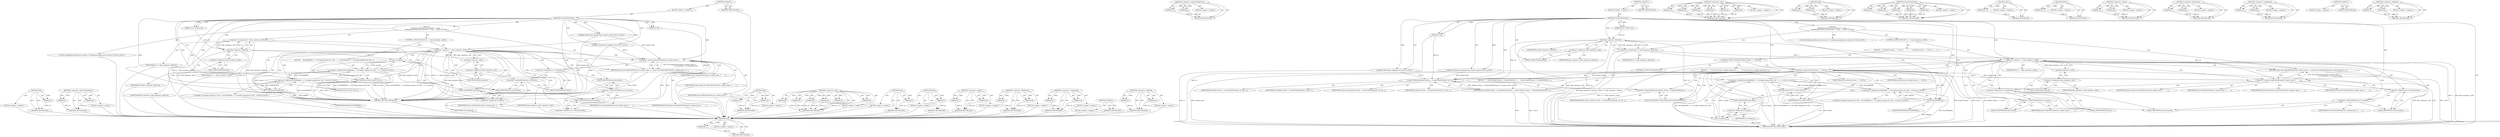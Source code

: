 digraph "&lt;operator&gt;.shiftLeft" {
vulnerable_108 [label=<(METHOD,end)>];
vulnerable_109 [label=<(PARAM,p1)>];
vulnerable_110 [label=<(BLOCK,&lt;empty&gt;,&lt;empty&gt;)>];
vulnerable_111 [label=<(METHOD_RETURN,ANY)>];
vulnerable_134 [label=<(METHOD,&lt;operator&gt;.indirectFieldAccess)>];
vulnerable_135 [label=<(PARAM,p1)>];
vulnerable_136 [label=<(PARAM,p2)>];
vulnerable_137 [label=<(BLOCK,&lt;empty&gt;,&lt;empty&gt;)>];
vulnerable_138 [label=<(METHOD_RETURN,ANY)>];
vulnerable_6 [label=<(METHOD,&lt;global&gt;)<SUB>1</SUB>>];
vulnerable_7 [label=<(BLOCK,&lt;empty&gt;,&lt;empty&gt;)<SUB>1</SUB>>];
vulnerable_8 [label=<(METHOD,CreateURLFetcher)<SUB>1</SUB>>];
vulnerable_9 [label=<(PARAM,int id)<SUB>2</SUB>>];
vulnerable_10 [label=<(PARAM,const GURL&amp; url)<SUB>3</SUB>>];
vulnerable_11 [label="<(PARAM,URLFetcher::RequestType request_type)<SUB>4</SUB>>"];
vulnerable_12 [label="<(PARAM,URLFetcher::Delegate* d)<SUB>5</SUB>>"];
vulnerable_13 [label="<(BLOCK,{
   FakeResponseMap::const_iterator it = fake_...,{
   FakeResponseMap::const_iterator it = fake_...)<SUB>5</SUB>>"];
vulnerable_14 [label="<(LOCAL,FakeResponseMap.const_iterator it: FakeResponseMap.const_iterator)<SUB>6</SUB>>"];
vulnerable_15 [label=<(&lt;operator&gt;.assignment,it = fake_responses_.find(url))<SUB>6</SUB>>];
vulnerable_16 [label=<(IDENTIFIER,it,it = fake_responses_.find(url))<SUB>6</SUB>>];
vulnerable_17 [label=<(find,fake_responses_.find(url))<SUB>6</SUB>>];
vulnerable_18 [label=<(&lt;operator&gt;.fieldAccess,fake_responses_.find)<SUB>6</SUB>>];
vulnerable_19 [label=<(IDENTIFIER,fake_responses_,fake_responses_.find(url))<SUB>6</SUB>>];
vulnerable_20 [label=<(FIELD_IDENTIFIER,find,find)<SUB>6</SUB>>];
vulnerable_21 [label=<(IDENTIFIER,url,fake_responses_.find(url))<SUB>6</SUB>>];
vulnerable_22 [label=<(CONTROL_STRUCTURE,IF,if (it == fake_responses_.end()))<SUB>7</SUB>>];
vulnerable_23 [label=<(&lt;operator&gt;.equals,it == fake_responses_.end())<SUB>7</SUB>>];
vulnerable_24 [label=<(IDENTIFIER,it,it == fake_responses_.end())<SUB>7</SUB>>];
vulnerable_25 [label=<(end,fake_responses_.end())<SUB>7</SUB>>];
vulnerable_26 [label=<(&lt;operator&gt;.fieldAccess,fake_responses_.end)<SUB>7</SUB>>];
vulnerable_27 [label=<(IDENTIFIER,fake_responses_,fake_responses_.end())<SUB>7</SUB>>];
vulnerable_28 [label=<(FIELD_IDENTIFIER,end,end)<SUB>7</SUB>>];
vulnerable_29 [label=<(BLOCK,{
    DLOG(ERROR) &lt;&lt; &quot;No baked response for URL...,{
    DLOG(ERROR) &lt;&lt; &quot;No baked response for URL...)<SUB>7</SUB>>];
vulnerable_30 [label="<(&lt;operator&gt;.shiftLeft,DLOG(ERROR) &lt;&lt; &quot;No baked response for URL: &quot; &lt;&lt;...)<SUB>8</SUB>>"];
vulnerable_31 [label="<(&lt;operator&gt;.shiftLeft,DLOG(ERROR) &lt;&lt; &quot;No baked response for URL: &quot;)<SUB>8</SUB>>"];
vulnerable_32 [label=<(DLOG,DLOG(ERROR))<SUB>8</SUB>>];
vulnerable_33 [label=<(IDENTIFIER,ERROR,DLOG(ERROR))<SUB>8</SUB>>];
vulnerable_34 [label="<(LITERAL,&quot;No baked response for URL: &quot;,DLOG(ERROR) &lt;&lt; &quot;No baked response for URL: &quot;)<SUB>8</SUB>>"];
vulnerable_35 [label=<(spec,url.spec())<SUB>8</SUB>>];
vulnerable_36 [label=<(&lt;operator&gt;.fieldAccess,url.spec)<SUB>8</SUB>>];
vulnerable_37 [label=<(IDENTIFIER,url,url.spec())<SUB>8</SUB>>];
vulnerable_38 [label=<(FIELD_IDENTIFIER,spec,spec)<SUB>8</SUB>>];
vulnerable_39 [label=<(RETURN,return NULL;,return NULL;)<SUB>9</SUB>>];
vulnerable_40 [label=<(IDENTIFIER,NULL,return NULL;)<SUB>9</SUB>>];
vulnerable_41 [label=<(RETURN,return new FakeURLFetcher(url, request_type, d,...,return new FakeURLFetcher(url, request_type, d,...)<SUB>11</SUB>>];
vulnerable_42 [label=<(&lt;operator&gt;.new,new FakeURLFetcher(url, request_type, d,
      ...)<SUB>11</SUB>>];
vulnerable_43 [label=<(IDENTIFIER,FakeURLFetcher,new FakeURLFetcher(url, request_type, d,
      ...)<SUB>11</SUB>>];
vulnerable_44 [label=<(IDENTIFIER,url,new FakeURLFetcher(url, request_type, d,
      ...)<SUB>11</SUB>>];
vulnerable_45 [label=<(IDENTIFIER,request_type,new FakeURLFetcher(url, request_type, d,
      ...)<SUB>11</SUB>>];
vulnerable_46 [label=<(IDENTIFIER,d,new FakeURLFetcher(url, request_type, d,
      ...)<SUB>11</SUB>>];
vulnerable_47 [label=<(&lt;operator&gt;.fieldAccess,it-&gt;second.first)<SUB>12</SUB>>];
vulnerable_48 [label=<(&lt;operator&gt;.indirectFieldAccess,it-&gt;second)<SUB>12</SUB>>];
vulnerable_49 [label=<(IDENTIFIER,it,new FakeURLFetcher(url, request_type, d,
      ...)<SUB>12</SUB>>];
vulnerable_50 [label=<(FIELD_IDENTIFIER,second,second)<SUB>12</SUB>>];
vulnerable_51 [label=<(FIELD_IDENTIFIER,first,first)<SUB>12</SUB>>];
vulnerable_52 [label=<(&lt;operator&gt;.fieldAccess,it-&gt;second.second)<SUB>12</SUB>>];
vulnerable_53 [label=<(&lt;operator&gt;.indirectFieldAccess,it-&gt;second)<SUB>12</SUB>>];
vulnerable_54 [label=<(IDENTIFIER,it,new FakeURLFetcher(url, request_type, d,
      ...)<SUB>12</SUB>>];
vulnerable_55 [label=<(FIELD_IDENTIFIER,second,second)<SUB>12</SUB>>];
vulnerable_56 [label=<(FIELD_IDENTIFIER,second,second)<SUB>12</SUB>>];
vulnerable_57 [label=<(METHOD_RETURN,URLFetcher)<SUB>1</SUB>>];
vulnerable_59 [label=<(METHOD_RETURN,ANY)<SUB>1</SUB>>];
vulnerable_93 [label=<(METHOD,find)>];
vulnerable_94 [label=<(PARAM,p1)>];
vulnerable_95 [label=<(PARAM,p2)>];
vulnerable_96 [label=<(BLOCK,&lt;empty&gt;,&lt;empty&gt;)>];
vulnerable_97 [label=<(METHOD_RETURN,ANY)>];
vulnerable_125 [label=<(METHOD,&lt;operator&gt;.new)>];
vulnerable_126 [label=<(PARAM,p1)>];
vulnerable_127 [label=<(PARAM,p2)>];
vulnerable_128 [label=<(PARAM,p3)>];
vulnerable_129 [label=<(PARAM,p4)>];
vulnerable_130 [label=<(PARAM,p5)>];
vulnerable_131 [label=<(PARAM,p6)>];
vulnerable_132 [label=<(BLOCK,&lt;empty&gt;,&lt;empty&gt;)>];
vulnerable_133 [label=<(METHOD_RETURN,ANY)>];
vulnerable_121 [label=<(METHOD,spec)>];
vulnerable_122 [label=<(PARAM,p1)>];
vulnerable_123 [label=<(BLOCK,&lt;empty&gt;,&lt;empty&gt;)>];
vulnerable_124 [label=<(METHOD_RETURN,ANY)>];
vulnerable_117 [label=<(METHOD,DLOG)>];
vulnerable_118 [label=<(PARAM,p1)>];
vulnerable_119 [label=<(BLOCK,&lt;empty&gt;,&lt;empty&gt;)>];
vulnerable_120 [label=<(METHOD_RETURN,ANY)>];
vulnerable_103 [label=<(METHOD,&lt;operator&gt;.equals)>];
vulnerable_104 [label=<(PARAM,p1)>];
vulnerable_105 [label=<(PARAM,p2)>];
vulnerable_106 [label=<(BLOCK,&lt;empty&gt;,&lt;empty&gt;)>];
vulnerable_107 [label=<(METHOD_RETURN,ANY)>];
vulnerable_98 [label=<(METHOD,&lt;operator&gt;.fieldAccess)>];
vulnerable_99 [label=<(PARAM,p1)>];
vulnerable_100 [label=<(PARAM,p2)>];
vulnerable_101 [label=<(BLOCK,&lt;empty&gt;,&lt;empty&gt;)>];
vulnerable_102 [label=<(METHOD_RETURN,ANY)>];
vulnerable_88 [label=<(METHOD,&lt;operator&gt;.assignment)>];
vulnerable_89 [label=<(PARAM,p1)>];
vulnerable_90 [label=<(PARAM,p2)>];
vulnerable_91 [label=<(BLOCK,&lt;empty&gt;,&lt;empty&gt;)>];
vulnerable_92 [label=<(METHOD_RETURN,ANY)>];
vulnerable_82 [label=<(METHOD,&lt;global&gt;)<SUB>1</SUB>>];
vulnerable_83 [label=<(BLOCK,&lt;empty&gt;,&lt;empty&gt;)>];
vulnerable_84 [label=<(METHOD_RETURN,ANY)>];
vulnerable_112 [label=<(METHOD,&lt;operator&gt;.shiftLeft)>];
vulnerable_113 [label=<(PARAM,p1)>];
vulnerable_114 [label=<(PARAM,p2)>];
vulnerable_115 [label=<(BLOCK,&lt;empty&gt;,&lt;empty&gt;)>];
vulnerable_116 [label=<(METHOD_RETURN,ANY)>];
fixed_124 [label=<(METHOD,end)>];
fixed_125 [label=<(PARAM,p1)>];
fixed_126 [label=<(BLOCK,&lt;empty&gt;,&lt;empty&gt;)>];
fixed_127 [label=<(METHOD_RETURN,ANY)>];
fixed_149 [label=<(METHOD,&lt;operator&gt;.indirectFieldAccess)>];
fixed_150 [label=<(PARAM,p1)>];
fixed_151 [label=<(PARAM,p2)>];
fixed_152 [label=<(BLOCK,&lt;empty&gt;,&lt;empty&gt;)>];
fixed_153 [label=<(METHOD_RETURN,ANY)>];
fixed_6 [label=<(METHOD,&lt;global&gt;)<SUB>1</SUB>>];
fixed_7 [label=<(BLOCK,&lt;empty&gt;,&lt;empty&gt;)<SUB>1</SUB>>];
fixed_8 [label=<(METHOD,CreateURLFetcher)<SUB>1</SUB>>];
fixed_9 [label=<(PARAM,int id)<SUB>2</SUB>>];
fixed_10 [label=<(PARAM,const GURL&amp; url)<SUB>3</SUB>>];
fixed_11 [label="<(PARAM,URLFetcher::RequestType request_type)<SUB>4</SUB>>"];
fixed_12 [label="<(PARAM,URLFetcher::Delegate* d)<SUB>5</SUB>>"];
fixed_13 [label="<(BLOCK,{
   FakeResponseMap::const_iterator it = fake_...,{
   FakeResponseMap::const_iterator it = fake_...)<SUB>5</SUB>>"];
fixed_14 [label="<(LOCAL,FakeResponseMap.const_iterator it: FakeResponseMap.const_iterator)<SUB>6</SUB>>"];
fixed_15 [label=<(&lt;operator&gt;.assignment,it = fake_responses_.find(url))<SUB>6</SUB>>];
fixed_16 [label=<(IDENTIFIER,it,it = fake_responses_.find(url))<SUB>6</SUB>>];
fixed_17 [label=<(find,fake_responses_.find(url))<SUB>6</SUB>>];
fixed_18 [label=<(&lt;operator&gt;.fieldAccess,fake_responses_.find)<SUB>6</SUB>>];
fixed_19 [label=<(IDENTIFIER,fake_responses_,fake_responses_.find(url))<SUB>6</SUB>>];
fixed_20 [label=<(FIELD_IDENTIFIER,find,find)<SUB>6</SUB>>];
fixed_21 [label=<(IDENTIFIER,url,fake_responses_.find(url))<SUB>6</SUB>>];
fixed_22 [label=<(CONTROL_STRUCTURE,IF,if (it == fake_responses_.end()))<SUB>7</SUB>>];
fixed_23 [label=<(&lt;operator&gt;.equals,it == fake_responses_.end())<SUB>7</SUB>>];
fixed_24 [label=<(IDENTIFIER,it,it == fake_responses_.end())<SUB>7</SUB>>];
fixed_25 [label=<(end,fake_responses_.end())<SUB>7</SUB>>];
fixed_26 [label=<(&lt;operator&gt;.fieldAccess,fake_responses_.end)<SUB>7</SUB>>];
fixed_27 [label=<(IDENTIFIER,fake_responses_,fake_responses_.end())<SUB>7</SUB>>];
fixed_28 [label=<(FIELD_IDENTIFIER,end,end)<SUB>7</SUB>>];
fixed_29 [label=<(BLOCK,{
    if (default_factory_ == NULL) {
      // ...,{
    if (default_factory_ == NULL) {
      // ...)<SUB>7</SUB>>];
fixed_30 [label=<(CONTROL_STRUCTURE,IF,if (default_factory_ == NULL))<SUB>8</SUB>>];
fixed_31 [label=<(&lt;operator&gt;.equals,default_factory_ == NULL)<SUB>8</SUB>>];
fixed_32 [label=<(IDENTIFIER,default_factory_,default_factory_ == NULL)<SUB>8</SUB>>];
fixed_33 [label=<(IDENTIFIER,NULL,default_factory_ == NULL)<SUB>8</SUB>>];
fixed_34 [label=<(BLOCK,{
      // If we don't have a baked response fo...,{
      // If we don't have a baked response fo...)<SUB>8</SUB>>];
fixed_35 [label="<(&lt;operator&gt;.shiftLeft,DLOG(ERROR) &lt;&lt; &quot;No baked response for URL: &quot; &lt;&lt;...)<SUB>10</SUB>>"];
fixed_36 [label="<(&lt;operator&gt;.shiftLeft,DLOG(ERROR) &lt;&lt; &quot;No baked response for URL: &quot;)<SUB>10</SUB>>"];
fixed_37 [label=<(DLOG,DLOG(ERROR))<SUB>10</SUB>>];
fixed_38 [label=<(IDENTIFIER,ERROR,DLOG(ERROR))<SUB>10</SUB>>];
fixed_39 [label="<(LITERAL,&quot;No baked response for URL: &quot;,DLOG(ERROR) &lt;&lt; &quot;No baked response for URL: &quot;)<SUB>10</SUB>>"];
fixed_40 [label=<(spec,url.spec())<SUB>10</SUB>>];
fixed_41 [label=<(&lt;operator&gt;.fieldAccess,url.spec)<SUB>10</SUB>>];
fixed_42 [label=<(IDENTIFIER,url,url.spec())<SUB>10</SUB>>];
fixed_43 [label=<(FIELD_IDENTIFIER,spec,spec)<SUB>10</SUB>>];
fixed_44 [label=<(RETURN,return NULL;,return NULL;)<SUB>11</SUB>>];
fixed_45 [label=<(IDENTIFIER,NULL,return NULL;)<SUB>11</SUB>>];
fixed_46 [label=<(CONTROL_STRUCTURE,ELSE,else)<SUB>12</SUB>>];
fixed_47 [label=<(BLOCK,{
      return default_factory_-&gt;CreateURLFetch...,{
      return default_factory_-&gt;CreateURLFetch...)<SUB>12</SUB>>];
fixed_48 [label=<(RETURN,return default_factory_-&gt;CreateURLFetcher(id, u...,return default_factory_-&gt;CreateURLFetcher(id, u...)<SUB>13</SUB>>];
fixed_49 [label=<(CreateURLFetcher,default_factory_-&gt;CreateURLFetcher(id, url, req...)<SUB>13</SUB>>];
fixed_50 [label=<(&lt;operator&gt;.indirectFieldAccess,default_factory_-&gt;CreateURLFetcher)<SUB>13</SUB>>];
fixed_51 [label=<(IDENTIFIER,default_factory_,default_factory_-&gt;CreateURLFetcher(id, url, req...)<SUB>13</SUB>>];
fixed_52 [label=<(FIELD_IDENTIFIER,CreateURLFetcher,CreateURLFetcher)<SUB>13</SUB>>];
fixed_53 [label=<(IDENTIFIER,id,default_factory_-&gt;CreateURLFetcher(id, url, req...)<SUB>13</SUB>>];
fixed_54 [label=<(IDENTIFIER,url,default_factory_-&gt;CreateURLFetcher(id, url, req...)<SUB>13</SUB>>];
fixed_55 [label=<(IDENTIFIER,request_type,default_factory_-&gt;CreateURLFetcher(id, url, req...)<SUB>13</SUB>>];
fixed_56 [label=<(IDENTIFIER,d,default_factory_-&gt;CreateURLFetcher(id, url, req...)<SUB>13</SUB>>];
fixed_57 [label=<(RETURN,return new FakeURLFetcher(url, request_type, d,...,return new FakeURLFetcher(url, request_type, d,...)<SUB>16</SUB>>];
fixed_58 [label=<(&lt;operator&gt;.new,new FakeURLFetcher(url, request_type, d,
      ...)<SUB>16</SUB>>];
fixed_59 [label=<(IDENTIFIER,FakeURLFetcher,new FakeURLFetcher(url, request_type, d,
      ...)<SUB>16</SUB>>];
fixed_60 [label=<(IDENTIFIER,url,new FakeURLFetcher(url, request_type, d,
      ...)<SUB>16</SUB>>];
fixed_61 [label=<(IDENTIFIER,request_type,new FakeURLFetcher(url, request_type, d,
      ...)<SUB>16</SUB>>];
fixed_62 [label=<(IDENTIFIER,d,new FakeURLFetcher(url, request_type, d,
      ...)<SUB>16</SUB>>];
fixed_63 [label=<(&lt;operator&gt;.fieldAccess,it-&gt;second.first)<SUB>17</SUB>>];
fixed_64 [label=<(&lt;operator&gt;.indirectFieldAccess,it-&gt;second)<SUB>17</SUB>>];
fixed_65 [label=<(IDENTIFIER,it,new FakeURLFetcher(url, request_type, d,
      ...)<SUB>17</SUB>>];
fixed_66 [label=<(FIELD_IDENTIFIER,second,second)<SUB>17</SUB>>];
fixed_67 [label=<(FIELD_IDENTIFIER,first,first)<SUB>17</SUB>>];
fixed_68 [label=<(&lt;operator&gt;.fieldAccess,it-&gt;second.second)<SUB>17</SUB>>];
fixed_69 [label=<(&lt;operator&gt;.indirectFieldAccess,it-&gt;second)<SUB>17</SUB>>];
fixed_70 [label=<(IDENTIFIER,it,new FakeURLFetcher(url, request_type, d,
      ...)<SUB>17</SUB>>];
fixed_71 [label=<(FIELD_IDENTIFIER,second,second)<SUB>17</SUB>>];
fixed_72 [label=<(FIELD_IDENTIFIER,second,second)<SUB>17</SUB>>];
fixed_73 [label=<(METHOD_RETURN,URLFetcher)<SUB>1</SUB>>];
fixed_75 [label=<(METHOD_RETURN,ANY)<SUB>1</SUB>>];
fixed_154 [label=<(METHOD,&lt;operator&gt;.new)>];
fixed_155 [label=<(PARAM,p1)>];
fixed_156 [label=<(PARAM,p2)>];
fixed_157 [label=<(PARAM,p3)>];
fixed_158 [label=<(PARAM,p4)>];
fixed_159 [label=<(PARAM,p5)>];
fixed_160 [label=<(PARAM,p6)>];
fixed_161 [label=<(BLOCK,&lt;empty&gt;,&lt;empty&gt;)>];
fixed_162 [label=<(METHOD_RETURN,ANY)>];
fixed_109 [label=<(METHOD,find)>];
fixed_110 [label=<(PARAM,p1)>];
fixed_111 [label=<(PARAM,p2)>];
fixed_112 [label=<(BLOCK,&lt;empty&gt;,&lt;empty&gt;)>];
fixed_113 [label=<(METHOD_RETURN,ANY)>];
fixed_141 [label=<(METHOD,CreateURLFetcher)>];
fixed_142 [label=<(PARAM,p1)>];
fixed_143 [label=<(PARAM,p2)>];
fixed_144 [label=<(PARAM,p3)>];
fixed_145 [label=<(PARAM,p4)>];
fixed_146 [label=<(PARAM,p5)>];
fixed_147 [label=<(BLOCK,&lt;empty&gt;,&lt;empty&gt;)>];
fixed_148 [label=<(METHOD_RETURN,ANY)>];
fixed_137 [label=<(METHOD,spec)>];
fixed_138 [label=<(PARAM,p1)>];
fixed_139 [label=<(BLOCK,&lt;empty&gt;,&lt;empty&gt;)>];
fixed_140 [label=<(METHOD_RETURN,ANY)>];
fixed_133 [label=<(METHOD,DLOG)>];
fixed_134 [label=<(PARAM,p1)>];
fixed_135 [label=<(BLOCK,&lt;empty&gt;,&lt;empty&gt;)>];
fixed_136 [label=<(METHOD_RETURN,ANY)>];
fixed_119 [label=<(METHOD,&lt;operator&gt;.equals)>];
fixed_120 [label=<(PARAM,p1)>];
fixed_121 [label=<(PARAM,p2)>];
fixed_122 [label=<(BLOCK,&lt;empty&gt;,&lt;empty&gt;)>];
fixed_123 [label=<(METHOD_RETURN,ANY)>];
fixed_114 [label=<(METHOD,&lt;operator&gt;.fieldAccess)>];
fixed_115 [label=<(PARAM,p1)>];
fixed_116 [label=<(PARAM,p2)>];
fixed_117 [label=<(BLOCK,&lt;empty&gt;,&lt;empty&gt;)>];
fixed_118 [label=<(METHOD_RETURN,ANY)>];
fixed_104 [label=<(METHOD,&lt;operator&gt;.assignment)>];
fixed_105 [label=<(PARAM,p1)>];
fixed_106 [label=<(PARAM,p2)>];
fixed_107 [label=<(BLOCK,&lt;empty&gt;,&lt;empty&gt;)>];
fixed_108 [label=<(METHOD_RETURN,ANY)>];
fixed_98 [label=<(METHOD,&lt;global&gt;)<SUB>1</SUB>>];
fixed_99 [label=<(BLOCK,&lt;empty&gt;,&lt;empty&gt;)>];
fixed_100 [label=<(METHOD_RETURN,ANY)>];
fixed_128 [label=<(METHOD,&lt;operator&gt;.shiftLeft)>];
fixed_129 [label=<(PARAM,p1)>];
fixed_130 [label=<(PARAM,p2)>];
fixed_131 [label=<(BLOCK,&lt;empty&gt;,&lt;empty&gt;)>];
fixed_132 [label=<(METHOD_RETURN,ANY)>];
vulnerable_108 -> vulnerable_109  [key=0, label="AST: "];
vulnerable_108 -> vulnerable_109  [key=1, label="DDG: "];
vulnerable_108 -> vulnerable_110  [key=0, label="AST: "];
vulnerable_108 -> vulnerable_111  [key=0, label="AST: "];
vulnerable_108 -> vulnerable_111  [key=1, label="CFG: "];
vulnerable_109 -> vulnerable_111  [key=0, label="DDG: p1"];
vulnerable_110 -> fixed_124  [key=0];
vulnerable_111 -> fixed_124  [key=0];
vulnerable_134 -> vulnerable_135  [key=0, label="AST: "];
vulnerable_134 -> vulnerable_135  [key=1, label="DDG: "];
vulnerable_134 -> vulnerable_137  [key=0, label="AST: "];
vulnerable_134 -> vulnerable_136  [key=0, label="AST: "];
vulnerable_134 -> vulnerable_136  [key=1, label="DDG: "];
vulnerable_134 -> vulnerable_138  [key=0, label="AST: "];
vulnerable_134 -> vulnerable_138  [key=1, label="CFG: "];
vulnerable_135 -> vulnerable_138  [key=0, label="DDG: p1"];
vulnerable_136 -> vulnerable_138  [key=0, label="DDG: p2"];
vulnerable_137 -> fixed_124  [key=0];
vulnerable_138 -> fixed_124  [key=0];
vulnerable_6 -> vulnerable_7  [key=0, label="AST: "];
vulnerable_6 -> vulnerable_59  [key=0, label="AST: "];
vulnerable_6 -> vulnerable_59  [key=1, label="CFG: "];
vulnerable_7 -> vulnerable_8  [key=0, label="AST: "];
vulnerable_8 -> vulnerable_9  [key=0, label="AST: "];
vulnerable_8 -> vulnerable_9  [key=1, label="DDG: "];
vulnerable_8 -> vulnerable_10  [key=0, label="AST: "];
vulnerable_8 -> vulnerable_10  [key=1, label="DDG: "];
vulnerable_8 -> vulnerable_11  [key=0, label="AST: "];
vulnerable_8 -> vulnerable_11  [key=1, label="DDG: "];
vulnerable_8 -> vulnerable_12  [key=0, label="AST: "];
vulnerable_8 -> vulnerable_12  [key=1, label="DDG: "];
vulnerable_8 -> vulnerable_13  [key=0, label="AST: "];
vulnerable_8 -> vulnerable_57  [key=0, label="AST: "];
vulnerable_8 -> vulnerable_20  [key=0, label="CFG: "];
vulnerable_8 -> vulnerable_17  [key=0, label="DDG: "];
vulnerable_8 -> vulnerable_23  [key=0, label="DDG: "];
vulnerable_8 -> vulnerable_39  [key=0, label="DDG: "];
vulnerable_8 -> vulnerable_42  [key=0, label="DDG: "];
vulnerable_8 -> vulnerable_40  [key=0, label="DDG: "];
vulnerable_8 -> vulnerable_31  [key=0, label="DDG: "];
vulnerable_8 -> vulnerable_32  [key=0, label="DDG: "];
vulnerable_9 -> vulnerable_57  [key=0, label="DDG: id"];
vulnerable_10 -> vulnerable_17  [key=0, label="DDG: url"];
vulnerable_11 -> vulnerable_57  [key=0, label="DDG: request_type"];
vulnerable_11 -> vulnerable_42  [key=0, label="DDG: request_type"];
vulnerable_12 -> vulnerable_57  [key=0, label="DDG: d"];
vulnerable_12 -> vulnerable_42  [key=0, label="DDG: d"];
vulnerable_13 -> vulnerable_14  [key=0, label="AST: "];
vulnerable_13 -> vulnerable_15  [key=0, label="AST: "];
vulnerable_13 -> vulnerable_22  [key=0, label="AST: "];
vulnerable_13 -> vulnerable_41  [key=0, label="AST: "];
vulnerable_14 -> fixed_124  [key=0];
vulnerable_15 -> vulnerable_16  [key=0, label="AST: "];
vulnerable_15 -> vulnerable_17  [key=0, label="AST: "];
vulnerable_15 -> vulnerable_28  [key=0, label="CFG: "];
vulnerable_15 -> vulnerable_57  [key=0, label="DDG: fake_responses_.find(url)"];
vulnerable_15 -> vulnerable_57  [key=1, label="DDG: it = fake_responses_.find(url)"];
vulnerable_15 -> vulnerable_23  [key=0, label="DDG: it"];
vulnerable_16 -> fixed_124  [key=0];
vulnerable_17 -> vulnerable_18  [key=0, label="AST: "];
vulnerable_17 -> vulnerable_21  [key=0, label="AST: "];
vulnerable_17 -> vulnerable_15  [key=0, label="CFG: "];
vulnerable_17 -> vulnerable_15  [key=1, label="DDG: fake_responses_.find"];
vulnerable_17 -> vulnerable_15  [key=2, label="DDG: url"];
vulnerable_17 -> vulnerable_57  [key=0, label="DDG: fake_responses_.find"];
vulnerable_17 -> vulnerable_57  [key=1, label="DDG: url"];
vulnerable_17 -> vulnerable_42  [key=0, label="DDG: url"];
vulnerable_17 -> vulnerable_35  [key=0, label="DDG: url"];
vulnerable_18 -> vulnerable_19  [key=0, label="AST: "];
vulnerable_18 -> vulnerable_20  [key=0, label="AST: "];
vulnerable_18 -> vulnerable_17  [key=0, label="CFG: "];
vulnerable_19 -> fixed_124  [key=0];
vulnerable_20 -> vulnerable_18  [key=0, label="CFG: "];
vulnerable_21 -> fixed_124  [key=0];
vulnerable_22 -> vulnerable_23  [key=0, label="AST: "];
vulnerable_22 -> vulnerable_29  [key=0, label="AST: "];
vulnerable_23 -> vulnerable_24  [key=0, label="AST: "];
vulnerable_23 -> vulnerable_25  [key=0, label="AST: "];
vulnerable_23 -> vulnerable_32  [key=0, label="CFG: "];
vulnerable_23 -> vulnerable_32  [key=1, label="CDG: "];
vulnerable_23 -> vulnerable_50  [key=0, label="CFG: "];
vulnerable_23 -> vulnerable_50  [key=1, label="CDG: "];
vulnerable_23 -> vulnerable_57  [key=0, label="DDG: it"];
vulnerable_23 -> vulnerable_57  [key=1, label="DDG: fake_responses_.end()"];
vulnerable_23 -> vulnerable_57  [key=2, label="DDG: it == fake_responses_.end()"];
vulnerable_23 -> vulnerable_47  [key=0, label="CDG: "];
vulnerable_23 -> vulnerable_30  [key=0, label="CDG: "];
vulnerable_23 -> vulnerable_48  [key=0, label="CDG: "];
vulnerable_23 -> vulnerable_42  [key=0, label="CDG: "];
vulnerable_23 -> vulnerable_51  [key=0, label="CDG: "];
vulnerable_23 -> vulnerable_36  [key=0, label="CDG: "];
vulnerable_23 -> vulnerable_52  [key=0, label="CDG: "];
vulnerable_23 -> vulnerable_53  [key=0, label="CDG: "];
vulnerable_23 -> vulnerable_38  [key=0, label="CDG: "];
vulnerable_23 -> vulnerable_56  [key=0, label="CDG: "];
vulnerable_23 -> vulnerable_41  [key=0, label="CDG: "];
vulnerable_23 -> vulnerable_35  [key=0, label="CDG: "];
vulnerable_23 -> vulnerable_55  [key=0, label="CDG: "];
vulnerable_23 -> vulnerable_39  [key=0, label="CDG: "];
vulnerable_23 -> vulnerable_31  [key=0, label="CDG: "];
vulnerable_24 -> fixed_124  [key=0];
vulnerable_25 -> vulnerable_26  [key=0, label="AST: "];
vulnerable_25 -> vulnerable_23  [key=0, label="CFG: "];
vulnerable_25 -> vulnerable_23  [key=1, label="DDG: fake_responses_.end"];
vulnerable_25 -> vulnerable_57  [key=0, label="DDG: fake_responses_.end"];
vulnerable_26 -> vulnerable_27  [key=0, label="AST: "];
vulnerable_26 -> vulnerable_28  [key=0, label="AST: "];
vulnerable_26 -> vulnerable_25  [key=0, label="CFG: "];
vulnerable_27 -> fixed_124  [key=0];
vulnerable_28 -> vulnerable_26  [key=0, label="CFG: "];
vulnerable_29 -> vulnerable_30  [key=0, label="AST: "];
vulnerable_29 -> vulnerable_39  [key=0, label="AST: "];
vulnerable_30 -> vulnerable_31  [key=0, label="AST: "];
vulnerable_30 -> vulnerable_35  [key=0, label="AST: "];
vulnerable_30 -> vulnerable_39  [key=0, label="CFG: "];
vulnerable_30 -> vulnerable_57  [key=0, label="DDG: DLOG(ERROR) &lt;&lt; &quot;No baked response for URL: &quot;"];
vulnerable_30 -> vulnerable_57  [key=1, label="DDG: url.spec()"];
vulnerable_30 -> vulnerable_57  [key=2, label="DDG: DLOG(ERROR) &lt;&lt; &quot;No baked response for URL: &quot; &lt;&lt; url.spec()"];
vulnerable_31 -> vulnerable_32  [key=0, label="AST: "];
vulnerable_31 -> vulnerable_34  [key=0, label="AST: "];
vulnerable_31 -> vulnerable_38  [key=0, label="CFG: "];
vulnerable_31 -> vulnerable_57  [key=0, label="DDG: DLOG(ERROR)"];
vulnerable_31 -> vulnerable_30  [key=0, label="DDG: DLOG(ERROR)"];
vulnerable_31 -> vulnerable_30  [key=1, label="DDG: &quot;No baked response for URL: &quot;"];
vulnerable_32 -> vulnerable_33  [key=0, label="AST: "];
vulnerable_32 -> vulnerable_31  [key=0, label="CFG: "];
vulnerable_32 -> vulnerable_31  [key=1, label="DDG: ERROR"];
vulnerable_32 -> vulnerable_57  [key=0, label="DDG: ERROR"];
vulnerable_33 -> fixed_124  [key=0];
vulnerable_34 -> fixed_124  [key=0];
vulnerable_35 -> vulnerable_36  [key=0, label="AST: "];
vulnerable_35 -> vulnerable_30  [key=0, label="CFG: "];
vulnerable_35 -> vulnerable_30  [key=1, label="DDG: url.spec"];
vulnerable_35 -> vulnerable_57  [key=0, label="DDG: url.spec"];
vulnerable_36 -> vulnerable_37  [key=0, label="AST: "];
vulnerable_36 -> vulnerable_38  [key=0, label="AST: "];
vulnerable_36 -> vulnerable_35  [key=0, label="CFG: "];
vulnerable_37 -> fixed_124  [key=0];
vulnerable_38 -> vulnerable_36  [key=0, label="CFG: "];
vulnerable_39 -> vulnerable_40  [key=0, label="AST: "];
vulnerable_39 -> vulnerable_57  [key=0, label="CFG: "];
vulnerable_39 -> vulnerable_57  [key=1, label="DDG: &lt;RET&gt;"];
vulnerable_40 -> vulnerable_39  [key=0, label="DDG: NULL"];
vulnerable_41 -> vulnerable_42  [key=0, label="AST: "];
vulnerable_41 -> vulnerable_57  [key=0, label="CFG: "];
vulnerable_41 -> vulnerable_57  [key=1, label="DDG: &lt;RET&gt;"];
vulnerable_42 -> vulnerable_43  [key=0, label="AST: "];
vulnerable_42 -> vulnerable_44  [key=0, label="AST: "];
vulnerable_42 -> vulnerable_45  [key=0, label="AST: "];
vulnerable_42 -> vulnerable_46  [key=0, label="AST: "];
vulnerable_42 -> vulnerable_47  [key=0, label="AST: "];
vulnerable_42 -> vulnerable_52  [key=0, label="AST: "];
vulnerable_42 -> vulnerable_41  [key=0, label="CFG: "];
vulnerable_42 -> vulnerable_41  [key=1, label="DDG: new FakeURLFetcher(url, request_type, d,
                             it-&gt;second.first, it-&gt;second.second)"];
vulnerable_43 -> fixed_124  [key=0];
vulnerable_44 -> fixed_124  [key=0];
vulnerable_45 -> fixed_124  [key=0];
vulnerable_46 -> fixed_124  [key=0];
vulnerable_47 -> vulnerable_48  [key=0, label="AST: "];
vulnerable_47 -> vulnerable_51  [key=0, label="AST: "];
vulnerable_47 -> vulnerable_55  [key=0, label="CFG: "];
vulnerable_48 -> vulnerable_49  [key=0, label="AST: "];
vulnerable_48 -> vulnerable_50  [key=0, label="AST: "];
vulnerable_48 -> vulnerable_51  [key=0, label="CFG: "];
vulnerable_49 -> fixed_124  [key=0];
vulnerable_50 -> vulnerable_48  [key=0, label="CFG: "];
vulnerable_51 -> vulnerable_47  [key=0, label="CFG: "];
vulnerable_52 -> vulnerable_53  [key=0, label="AST: "];
vulnerable_52 -> vulnerable_56  [key=0, label="AST: "];
vulnerable_52 -> vulnerable_42  [key=0, label="CFG: "];
vulnerable_53 -> vulnerable_54  [key=0, label="AST: "];
vulnerable_53 -> vulnerable_55  [key=0, label="AST: "];
vulnerable_53 -> vulnerable_56  [key=0, label="CFG: "];
vulnerable_54 -> fixed_124  [key=0];
vulnerable_55 -> vulnerable_53  [key=0, label="CFG: "];
vulnerable_56 -> vulnerable_52  [key=0, label="CFG: "];
vulnerable_57 -> fixed_124  [key=0];
vulnerable_59 -> fixed_124  [key=0];
vulnerable_93 -> vulnerable_94  [key=0, label="AST: "];
vulnerable_93 -> vulnerable_94  [key=1, label="DDG: "];
vulnerable_93 -> vulnerable_96  [key=0, label="AST: "];
vulnerable_93 -> vulnerable_95  [key=0, label="AST: "];
vulnerable_93 -> vulnerable_95  [key=1, label="DDG: "];
vulnerable_93 -> vulnerable_97  [key=0, label="AST: "];
vulnerable_93 -> vulnerable_97  [key=1, label="CFG: "];
vulnerable_94 -> vulnerable_97  [key=0, label="DDG: p1"];
vulnerable_95 -> vulnerable_97  [key=0, label="DDG: p2"];
vulnerable_96 -> fixed_124  [key=0];
vulnerable_97 -> fixed_124  [key=0];
vulnerable_125 -> vulnerable_126  [key=0, label="AST: "];
vulnerable_125 -> vulnerable_126  [key=1, label="DDG: "];
vulnerable_125 -> vulnerable_132  [key=0, label="AST: "];
vulnerable_125 -> vulnerable_127  [key=0, label="AST: "];
vulnerable_125 -> vulnerable_127  [key=1, label="DDG: "];
vulnerable_125 -> vulnerable_133  [key=0, label="AST: "];
vulnerable_125 -> vulnerable_133  [key=1, label="CFG: "];
vulnerable_125 -> vulnerable_128  [key=0, label="AST: "];
vulnerable_125 -> vulnerable_128  [key=1, label="DDG: "];
vulnerable_125 -> vulnerable_129  [key=0, label="AST: "];
vulnerable_125 -> vulnerable_129  [key=1, label="DDG: "];
vulnerable_125 -> vulnerable_130  [key=0, label="AST: "];
vulnerable_125 -> vulnerable_130  [key=1, label="DDG: "];
vulnerable_125 -> vulnerable_131  [key=0, label="AST: "];
vulnerable_125 -> vulnerable_131  [key=1, label="DDG: "];
vulnerable_126 -> vulnerable_133  [key=0, label="DDG: p1"];
vulnerable_127 -> vulnerable_133  [key=0, label="DDG: p2"];
vulnerable_128 -> vulnerable_133  [key=0, label="DDG: p3"];
vulnerable_129 -> vulnerable_133  [key=0, label="DDG: p4"];
vulnerable_130 -> vulnerable_133  [key=0, label="DDG: p5"];
vulnerable_131 -> vulnerable_133  [key=0, label="DDG: p6"];
vulnerable_132 -> fixed_124  [key=0];
vulnerable_133 -> fixed_124  [key=0];
vulnerable_121 -> vulnerable_122  [key=0, label="AST: "];
vulnerable_121 -> vulnerable_122  [key=1, label="DDG: "];
vulnerable_121 -> vulnerable_123  [key=0, label="AST: "];
vulnerable_121 -> vulnerable_124  [key=0, label="AST: "];
vulnerable_121 -> vulnerable_124  [key=1, label="CFG: "];
vulnerable_122 -> vulnerable_124  [key=0, label="DDG: p1"];
vulnerable_123 -> fixed_124  [key=0];
vulnerable_124 -> fixed_124  [key=0];
vulnerable_117 -> vulnerable_118  [key=0, label="AST: "];
vulnerable_117 -> vulnerable_118  [key=1, label="DDG: "];
vulnerable_117 -> vulnerable_119  [key=0, label="AST: "];
vulnerable_117 -> vulnerable_120  [key=0, label="AST: "];
vulnerable_117 -> vulnerable_120  [key=1, label="CFG: "];
vulnerable_118 -> vulnerable_120  [key=0, label="DDG: p1"];
vulnerable_119 -> fixed_124  [key=0];
vulnerable_120 -> fixed_124  [key=0];
vulnerable_103 -> vulnerable_104  [key=0, label="AST: "];
vulnerable_103 -> vulnerable_104  [key=1, label="DDG: "];
vulnerable_103 -> vulnerable_106  [key=0, label="AST: "];
vulnerable_103 -> vulnerable_105  [key=0, label="AST: "];
vulnerable_103 -> vulnerable_105  [key=1, label="DDG: "];
vulnerable_103 -> vulnerable_107  [key=0, label="AST: "];
vulnerable_103 -> vulnerable_107  [key=1, label="CFG: "];
vulnerable_104 -> vulnerable_107  [key=0, label="DDG: p1"];
vulnerable_105 -> vulnerable_107  [key=0, label="DDG: p2"];
vulnerable_106 -> fixed_124  [key=0];
vulnerable_107 -> fixed_124  [key=0];
vulnerable_98 -> vulnerable_99  [key=0, label="AST: "];
vulnerable_98 -> vulnerable_99  [key=1, label="DDG: "];
vulnerable_98 -> vulnerable_101  [key=0, label="AST: "];
vulnerable_98 -> vulnerable_100  [key=0, label="AST: "];
vulnerable_98 -> vulnerable_100  [key=1, label="DDG: "];
vulnerable_98 -> vulnerable_102  [key=0, label="AST: "];
vulnerable_98 -> vulnerable_102  [key=1, label="CFG: "];
vulnerable_99 -> vulnerable_102  [key=0, label="DDG: p1"];
vulnerable_100 -> vulnerable_102  [key=0, label="DDG: p2"];
vulnerable_101 -> fixed_124  [key=0];
vulnerable_102 -> fixed_124  [key=0];
vulnerable_88 -> vulnerable_89  [key=0, label="AST: "];
vulnerable_88 -> vulnerable_89  [key=1, label="DDG: "];
vulnerable_88 -> vulnerable_91  [key=0, label="AST: "];
vulnerable_88 -> vulnerable_90  [key=0, label="AST: "];
vulnerable_88 -> vulnerable_90  [key=1, label="DDG: "];
vulnerable_88 -> vulnerable_92  [key=0, label="AST: "];
vulnerable_88 -> vulnerable_92  [key=1, label="CFG: "];
vulnerable_89 -> vulnerable_92  [key=0, label="DDG: p1"];
vulnerable_90 -> vulnerable_92  [key=0, label="DDG: p2"];
vulnerable_91 -> fixed_124  [key=0];
vulnerable_92 -> fixed_124  [key=0];
vulnerable_82 -> vulnerable_83  [key=0, label="AST: "];
vulnerable_82 -> vulnerable_84  [key=0, label="AST: "];
vulnerable_82 -> vulnerable_84  [key=1, label="CFG: "];
vulnerable_83 -> fixed_124  [key=0];
vulnerable_84 -> fixed_124  [key=0];
vulnerable_112 -> vulnerable_113  [key=0, label="AST: "];
vulnerable_112 -> vulnerable_113  [key=1, label="DDG: "];
vulnerable_112 -> vulnerable_115  [key=0, label="AST: "];
vulnerable_112 -> vulnerable_114  [key=0, label="AST: "];
vulnerable_112 -> vulnerable_114  [key=1, label="DDG: "];
vulnerable_112 -> vulnerable_116  [key=0, label="AST: "];
vulnerable_112 -> vulnerable_116  [key=1, label="CFG: "];
vulnerable_113 -> vulnerable_116  [key=0, label="DDG: p1"];
vulnerable_114 -> vulnerable_116  [key=0, label="DDG: p2"];
vulnerable_115 -> fixed_124  [key=0];
vulnerable_116 -> fixed_124  [key=0];
fixed_124 -> fixed_125  [key=0, label="AST: "];
fixed_124 -> fixed_125  [key=1, label="DDG: "];
fixed_124 -> fixed_126  [key=0, label="AST: "];
fixed_124 -> fixed_127  [key=0, label="AST: "];
fixed_124 -> fixed_127  [key=1, label="CFG: "];
fixed_125 -> fixed_127  [key=0, label="DDG: p1"];
fixed_149 -> fixed_150  [key=0, label="AST: "];
fixed_149 -> fixed_150  [key=1, label="DDG: "];
fixed_149 -> fixed_152  [key=0, label="AST: "];
fixed_149 -> fixed_151  [key=0, label="AST: "];
fixed_149 -> fixed_151  [key=1, label="DDG: "];
fixed_149 -> fixed_153  [key=0, label="AST: "];
fixed_149 -> fixed_153  [key=1, label="CFG: "];
fixed_150 -> fixed_153  [key=0, label="DDG: p1"];
fixed_151 -> fixed_153  [key=0, label="DDG: p2"];
fixed_6 -> fixed_7  [key=0, label="AST: "];
fixed_6 -> fixed_75  [key=0, label="AST: "];
fixed_6 -> fixed_75  [key=1, label="CFG: "];
fixed_7 -> fixed_8  [key=0, label="AST: "];
fixed_8 -> fixed_9  [key=0, label="AST: "];
fixed_8 -> fixed_9  [key=1, label="DDG: "];
fixed_8 -> fixed_10  [key=0, label="AST: "];
fixed_8 -> fixed_10  [key=1, label="DDG: "];
fixed_8 -> fixed_11  [key=0, label="AST: "];
fixed_8 -> fixed_11  [key=1, label="DDG: "];
fixed_8 -> fixed_12  [key=0, label="AST: "];
fixed_8 -> fixed_12  [key=1, label="DDG: "];
fixed_8 -> fixed_13  [key=0, label="AST: "];
fixed_8 -> fixed_73  [key=0, label="AST: "];
fixed_8 -> fixed_20  [key=0, label="CFG: "];
fixed_8 -> fixed_17  [key=0, label="DDG: "];
fixed_8 -> fixed_23  [key=0, label="DDG: "];
fixed_8 -> fixed_58  [key=0, label="DDG: "];
fixed_8 -> fixed_31  [key=0, label="DDG: "];
fixed_8 -> fixed_45  [key=0, label="DDG: "];
fixed_8 -> fixed_36  [key=0, label="DDG: "];
fixed_8 -> fixed_37  [key=0, label="DDG: "];
fixed_8 -> fixed_49  [key=0, label="DDG: "];
fixed_9 -> fixed_73  [key=0, label="DDG: id"];
fixed_9 -> fixed_49  [key=0, label="DDG: id"];
fixed_10 -> fixed_17  [key=0, label="DDG: url"];
fixed_11 -> fixed_73  [key=0, label="DDG: request_type"];
fixed_11 -> fixed_58  [key=0, label="DDG: request_type"];
fixed_11 -> fixed_49  [key=0, label="DDG: request_type"];
fixed_12 -> fixed_73  [key=0, label="DDG: d"];
fixed_12 -> fixed_58  [key=0, label="DDG: d"];
fixed_12 -> fixed_49  [key=0, label="DDG: d"];
fixed_13 -> fixed_14  [key=0, label="AST: "];
fixed_13 -> fixed_15  [key=0, label="AST: "];
fixed_13 -> fixed_22  [key=0, label="AST: "];
fixed_13 -> fixed_57  [key=0, label="AST: "];
fixed_15 -> fixed_16  [key=0, label="AST: "];
fixed_15 -> fixed_17  [key=0, label="AST: "];
fixed_15 -> fixed_28  [key=0, label="CFG: "];
fixed_15 -> fixed_73  [key=0, label="DDG: fake_responses_.find(url)"];
fixed_15 -> fixed_73  [key=1, label="DDG: it = fake_responses_.find(url)"];
fixed_15 -> fixed_23  [key=0, label="DDG: it"];
fixed_17 -> fixed_18  [key=0, label="AST: "];
fixed_17 -> fixed_21  [key=0, label="AST: "];
fixed_17 -> fixed_15  [key=0, label="CFG: "];
fixed_17 -> fixed_15  [key=1, label="DDG: fake_responses_.find"];
fixed_17 -> fixed_15  [key=2, label="DDG: url"];
fixed_17 -> fixed_73  [key=0, label="DDG: fake_responses_.find"];
fixed_17 -> fixed_73  [key=1, label="DDG: url"];
fixed_17 -> fixed_58  [key=0, label="DDG: url"];
fixed_17 -> fixed_40  [key=0, label="DDG: url"];
fixed_17 -> fixed_49  [key=0, label="DDG: url"];
fixed_18 -> fixed_19  [key=0, label="AST: "];
fixed_18 -> fixed_20  [key=0, label="AST: "];
fixed_18 -> fixed_17  [key=0, label="CFG: "];
fixed_20 -> fixed_18  [key=0, label="CFG: "];
fixed_22 -> fixed_23  [key=0, label="AST: "];
fixed_22 -> fixed_29  [key=0, label="AST: "];
fixed_23 -> fixed_24  [key=0, label="AST: "];
fixed_23 -> fixed_25  [key=0, label="AST: "];
fixed_23 -> fixed_31  [key=0, label="CFG: "];
fixed_23 -> fixed_31  [key=1, label="CDG: "];
fixed_23 -> fixed_66  [key=0, label="CFG: "];
fixed_23 -> fixed_66  [key=1, label="CDG: "];
fixed_23 -> fixed_73  [key=0, label="DDG: it"];
fixed_23 -> fixed_73  [key=1, label="DDG: fake_responses_.end()"];
fixed_23 -> fixed_73  [key=2, label="DDG: it == fake_responses_.end()"];
fixed_23 -> fixed_58  [key=0, label="CDG: "];
fixed_23 -> fixed_68  [key=0, label="CDG: "];
fixed_23 -> fixed_64  [key=0, label="CDG: "];
fixed_23 -> fixed_57  [key=0, label="CDG: "];
fixed_23 -> fixed_71  [key=0, label="CDG: "];
fixed_23 -> fixed_72  [key=0, label="CDG: "];
fixed_23 -> fixed_69  [key=0, label="CDG: "];
fixed_23 -> fixed_67  [key=0, label="CDG: "];
fixed_23 -> fixed_63  [key=0, label="CDG: "];
fixed_25 -> fixed_26  [key=0, label="AST: "];
fixed_25 -> fixed_23  [key=0, label="CFG: "];
fixed_25 -> fixed_23  [key=1, label="DDG: fake_responses_.end"];
fixed_25 -> fixed_73  [key=0, label="DDG: fake_responses_.end"];
fixed_26 -> fixed_27  [key=0, label="AST: "];
fixed_26 -> fixed_28  [key=0, label="AST: "];
fixed_26 -> fixed_25  [key=0, label="CFG: "];
fixed_28 -> fixed_26  [key=0, label="CFG: "];
fixed_29 -> fixed_30  [key=0, label="AST: "];
fixed_30 -> fixed_31  [key=0, label="AST: "];
fixed_30 -> fixed_34  [key=0, label="AST: "];
fixed_30 -> fixed_46  [key=0, label="AST: "];
fixed_31 -> fixed_32  [key=0, label="AST: "];
fixed_31 -> fixed_33  [key=0, label="AST: "];
fixed_31 -> fixed_37  [key=0, label="CFG: "];
fixed_31 -> fixed_37  [key=1, label="CDG: "];
fixed_31 -> fixed_52  [key=0, label="CFG: "];
fixed_31 -> fixed_52  [key=1, label="CDG: "];
fixed_31 -> fixed_73  [key=0, label="DDG: default_factory_"];
fixed_31 -> fixed_73  [key=1, label="DDG: NULL"];
fixed_31 -> fixed_73  [key=2, label="DDG: default_factory_ == NULL"];
fixed_31 -> fixed_45  [key=0, label="DDG: NULL"];
fixed_31 -> fixed_49  [key=0, label="DDG: default_factory_"];
fixed_31 -> fixed_49  [key=1, label="CDG: "];
fixed_31 -> fixed_48  [key=0, label="CDG: "];
fixed_31 -> fixed_36  [key=0, label="CDG: "];
fixed_31 -> fixed_41  [key=0, label="CDG: "];
fixed_31 -> fixed_40  [key=0, label="CDG: "];
fixed_31 -> fixed_50  [key=0, label="CDG: "];
fixed_31 -> fixed_44  [key=0, label="CDG: "];
fixed_31 -> fixed_35  [key=0, label="CDG: "];
fixed_31 -> fixed_43  [key=0, label="CDG: "];
fixed_34 -> fixed_35  [key=0, label="AST: "];
fixed_34 -> fixed_44  [key=0, label="AST: "];
fixed_35 -> fixed_36  [key=0, label="AST: "];
fixed_35 -> fixed_40  [key=0, label="AST: "];
fixed_35 -> fixed_44  [key=0, label="CFG: "];
fixed_35 -> fixed_73  [key=0, label="DDG: DLOG(ERROR) &lt;&lt; &quot;No baked response for URL: &quot;"];
fixed_35 -> fixed_73  [key=1, label="DDG: url.spec()"];
fixed_35 -> fixed_73  [key=2, label="DDG: DLOG(ERROR) &lt;&lt; &quot;No baked response for URL: &quot; &lt;&lt; url.spec()"];
fixed_36 -> fixed_37  [key=0, label="AST: "];
fixed_36 -> fixed_39  [key=0, label="AST: "];
fixed_36 -> fixed_43  [key=0, label="CFG: "];
fixed_36 -> fixed_73  [key=0, label="DDG: DLOG(ERROR)"];
fixed_36 -> fixed_35  [key=0, label="DDG: DLOG(ERROR)"];
fixed_36 -> fixed_35  [key=1, label="DDG: &quot;No baked response for URL: &quot;"];
fixed_37 -> fixed_38  [key=0, label="AST: "];
fixed_37 -> fixed_36  [key=0, label="CFG: "];
fixed_37 -> fixed_36  [key=1, label="DDG: ERROR"];
fixed_37 -> fixed_73  [key=0, label="DDG: ERROR"];
fixed_40 -> fixed_41  [key=0, label="AST: "];
fixed_40 -> fixed_35  [key=0, label="CFG: "];
fixed_40 -> fixed_35  [key=1, label="DDG: url.spec"];
fixed_40 -> fixed_73  [key=0, label="DDG: url.spec"];
fixed_41 -> fixed_42  [key=0, label="AST: "];
fixed_41 -> fixed_43  [key=0, label="AST: "];
fixed_41 -> fixed_40  [key=0, label="CFG: "];
fixed_43 -> fixed_41  [key=0, label="CFG: "];
fixed_44 -> fixed_45  [key=0, label="AST: "];
fixed_44 -> fixed_73  [key=0, label="CFG: "];
fixed_44 -> fixed_73  [key=1, label="DDG: &lt;RET&gt;"];
fixed_45 -> fixed_44  [key=0, label="DDG: NULL"];
fixed_46 -> fixed_47  [key=0, label="AST: "];
fixed_47 -> fixed_48  [key=0, label="AST: "];
fixed_48 -> fixed_49  [key=0, label="AST: "];
fixed_48 -> fixed_73  [key=0, label="CFG: "];
fixed_48 -> fixed_73  [key=1, label="DDG: &lt;RET&gt;"];
fixed_49 -> fixed_50  [key=0, label="AST: "];
fixed_49 -> fixed_53  [key=0, label="AST: "];
fixed_49 -> fixed_54  [key=0, label="AST: "];
fixed_49 -> fixed_55  [key=0, label="AST: "];
fixed_49 -> fixed_56  [key=0, label="AST: "];
fixed_49 -> fixed_48  [key=0, label="CFG: "];
fixed_49 -> fixed_48  [key=1, label="DDG: default_factory_-&gt;CreateURLFetcher(id, url, request_type, d)"];
fixed_50 -> fixed_51  [key=0, label="AST: "];
fixed_50 -> fixed_52  [key=0, label="AST: "];
fixed_50 -> fixed_49  [key=0, label="CFG: "];
fixed_52 -> fixed_50  [key=0, label="CFG: "];
fixed_57 -> fixed_58  [key=0, label="AST: "];
fixed_57 -> fixed_73  [key=0, label="CFG: "];
fixed_57 -> fixed_73  [key=1, label="DDG: &lt;RET&gt;"];
fixed_58 -> fixed_59  [key=0, label="AST: "];
fixed_58 -> fixed_60  [key=0, label="AST: "];
fixed_58 -> fixed_61  [key=0, label="AST: "];
fixed_58 -> fixed_62  [key=0, label="AST: "];
fixed_58 -> fixed_63  [key=0, label="AST: "];
fixed_58 -> fixed_68  [key=0, label="AST: "];
fixed_58 -> fixed_57  [key=0, label="CFG: "];
fixed_58 -> fixed_57  [key=1, label="DDG: new FakeURLFetcher(url, request_type, d,
                             it-&gt;second.first, it-&gt;second.second)"];
fixed_63 -> fixed_64  [key=0, label="AST: "];
fixed_63 -> fixed_67  [key=0, label="AST: "];
fixed_63 -> fixed_71  [key=0, label="CFG: "];
fixed_64 -> fixed_65  [key=0, label="AST: "];
fixed_64 -> fixed_66  [key=0, label="AST: "];
fixed_64 -> fixed_67  [key=0, label="CFG: "];
fixed_66 -> fixed_64  [key=0, label="CFG: "];
fixed_67 -> fixed_63  [key=0, label="CFG: "];
fixed_68 -> fixed_69  [key=0, label="AST: "];
fixed_68 -> fixed_72  [key=0, label="AST: "];
fixed_68 -> fixed_58  [key=0, label="CFG: "];
fixed_69 -> fixed_70  [key=0, label="AST: "];
fixed_69 -> fixed_71  [key=0, label="AST: "];
fixed_69 -> fixed_72  [key=0, label="CFG: "];
fixed_71 -> fixed_69  [key=0, label="CFG: "];
fixed_72 -> fixed_68  [key=0, label="CFG: "];
fixed_154 -> fixed_155  [key=0, label="AST: "];
fixed_154 -> fixed_155  [key=1, label="DDG: "];
fixed_154 -> fixed_161  [key=0, label="AST: "];
fixed_154 -> fixed_156  [key=0, label="AST: "];
fixed_154 -> fixed_156  [key=1, label="DDG: "];
fixed_154 -> fixed_162  [key=0, label="AST: "];
fixed_154 -> fixed_162  [key=1, label="CFG: "];
fixed_154 -> fixed_157  [key=0, label="AST: "];
fixed_154 -> fixed_157  [key=1, label="DDG: "];
fixed_154 -> fixed_158  [key=0, label="AST: "];
fixed_154 -> fixed_158  [key=1, label="DDG: "];
fixed_154 -> fixed_159  [key=0, label="AST: "];
fixed_154 -> fixed_159  [key=1, label="DDG: "];
fixed_154 -> fixed_160  [key=0, label="AST: "];
fixed_154 -> fixed_160  [key=1, label="DDG: "];
fixed_155 -> fixed_162  [key=0, label="DDG: p1"];
fixed_156 -> fixed_162  [key=0, label="DDG: p2"];
fixed_157 -> fixed_162  [key=0, label="DDG: p3"];
fixed_158 -> fixed_162  [key=0, label="DDG: p4"];
fixed_159 -> fixed_162  [key=0, label="DDG: p5"];
fixed_160 -> fixed_162  [key=0, label="DDG: p6"];
fixed_109 -> fixed_110  [key=0, label="AST: "];
fixed_109 -> fixed_110  [key=1, label="DDG: "];
fixed_109 -> fixed_112  [key=0, label="AST: "];
fixed_109 -> fixed_111  [key=0, label="AST: "];
fixed_109 -> fixed_111  [key=1, label="DDG: "];
fixed_109 -> fixed_113  [key=0, label="AST: "];
fixed_109 -> fixed_113  [key=1, label="CFG: "];
fixed_110 -> fixed_113  [key=0, label="DDG: p1"];
fixed_111 -> fixed_113  [key=0, label="DDG: p2"];
fixed_141 -> fixed_142  [key=0, label="AST: "];
fixed_141 -> fixed_142  [key=1, label="DDG: "];
fixed_141 -> fixed_147  [key=0, label="AST: "];
fixed_141 -> fixed_143  [key=0, label="AST: "];
fixed_141 -> fixed_143  [key=1, label="DDG: "];
fixed_141 -> fixed_148  [key=0, label="AST: "];
fixed_141 -> fixed_148  [key=1, label="CFG: "];
fixed_141 -> fixed_144  [key=0, label="AST: "];
fixed_141 -> fixed_144  [key=1, label="DDG: "];
fixed_141 -> fixed_145  [key=0, label="AST: "];
fixed_141 -> fixed_145  [key=1, label="DDG: "];
fixed_141 -> fixed_146  [key=0, label="AST: "];
fixed_141 -> fixed_146  [key=1, label="DDG: "];
fixed_142 -> fixed_148  [key=0, label="DDG: p1"];
fixed_143 -> fixed_148  [key=0, label="DDG: p2"];
fixed_144 -> fixed_148  [key=0, label="DDG: p3"];
fixed_145 -> fixed_148  [key=0, label="DDG: p4"];
fixed_146 -> fixed_148  [key=0, label="DDG: p5"];
fixed_137 -> fixed_138  [key=0, label="AST: "];
fixed_137 -> fixed_138  [key=1, label="DDG: "];
fixed_137 -> fixed_139  [key=0, label="AST: "];
fixed_137 -> fixed_140  [key=0, label="AST: "];
fixed_137 -> fixed_140  [key=1, label="CFG: "];
fixed_138 -> fixed_140  [key=0, label="DDG: p1"];
fixed_133 -> fixed_134  [key=0, label="AST: "];
fixed_133 -> fixed_134  [key=1, label="DDG: "];
fixed_133 -> fixed_135  [key=0, label="AST: "];
fixed_133 -> fixed_136  [key=0, label="AST: "];
fixed_133 -> fixed_136  [key=1, label="CFG: "];
fixed_134 -> fixed_136  [key=0, label="DDG: p1"];
fixed_119 -> fixed_120  [key=0, label="AST: "];
fixed_119 -> fixed_120  [key=1, label="DDG: "];
fixed_119 -> fixed_122  [key=0, label="AST: "];
fixed_119 -> fixed_121  [key=0, label="AST: "];
fixed_119 -> fixed_121  [key=1, label="DDG: "];
fixed_119 -> fixed_123  [key=0, label="AST: "];
fixed_119 -> fixed_123  [key=1, label="CFG: "];
fixed_120 -> fixed_123  [key=0, label="DDG: p1"];
fixed_121 -> fixed_123  [key=0, label="DDG: p2"];
fixed_114 -> fixed_115  [key=0, label="AST: "];
fixed_114 -> fixed_115  [key=1, label="DDG: "];
fixed_114 -> fixed_117  [key=0, label="AST: "];
fixed_114 -> fixed_116  [key=0, label="AST: "];
fixed_114 -> fixed_116  [key=1, label="DDG: "];
fixed_114 -> fixed_118  [key=0, label="AST: "];
fixed_114 -> fixed_118  [key=1, label="CFG: "];
fixed_115 -> fixed_118  [key=0, label="DDG: p1"];
fixed_116 -> fixed_118  [key=0, label="DDG: p2"];
fixed_104 -> fixed_105  [key=0, label="AST: "];
fixed_104 -> fixed_105  [key=1, label="DDG: "];
fixed_104 -> fixed_107  [key=0, label="AST: "];
fixed_104 -> fixed_106  [key=0, label="AST: "];
fixed_104 -> fixed_106  [key=1, label="DDG: "];
fixed_104 -> fixed_108  [key=0, label="AST: "];
fixed_104 -> fixed_108  [key=1, label="CFG: "];
fixed_105 -> fixed_108  [key=0, label="DDG: p1"];
fixed_106 -> fixed_108  [key=0, label="DDG: p2"];
fixed_98 -> fixed_99  [key=0, label="AST: "];
fixed_98 -> fixed_100  [key=0, label="AST: "];
fixed_98 -> fixed_100  [key=1, label="CFG: "];
fixed_128 -> fixed_129  [key=0, label="AST: "];
fixed_128 -> fixed_129  [key=1, label="DDG: "];
fixed_128 -> fixed_131  [key=0, label="AST: "];
fixed_128 -> fixed_130  [key=0, label="AST: "];
fixed_128 -> fixed_130  [key=1, label="DDG: "];
fixed_128 -> fixed_132  [key=0, label="AST: "];
fixed_128 -> fixed_132  [key=1, label="CFG: "];
fixed_129 -> fixed_132  [key=0, label="DDG: p1"];
fixed_130 -> fixed_132  [key=0, label="DDG: p2"];
}
